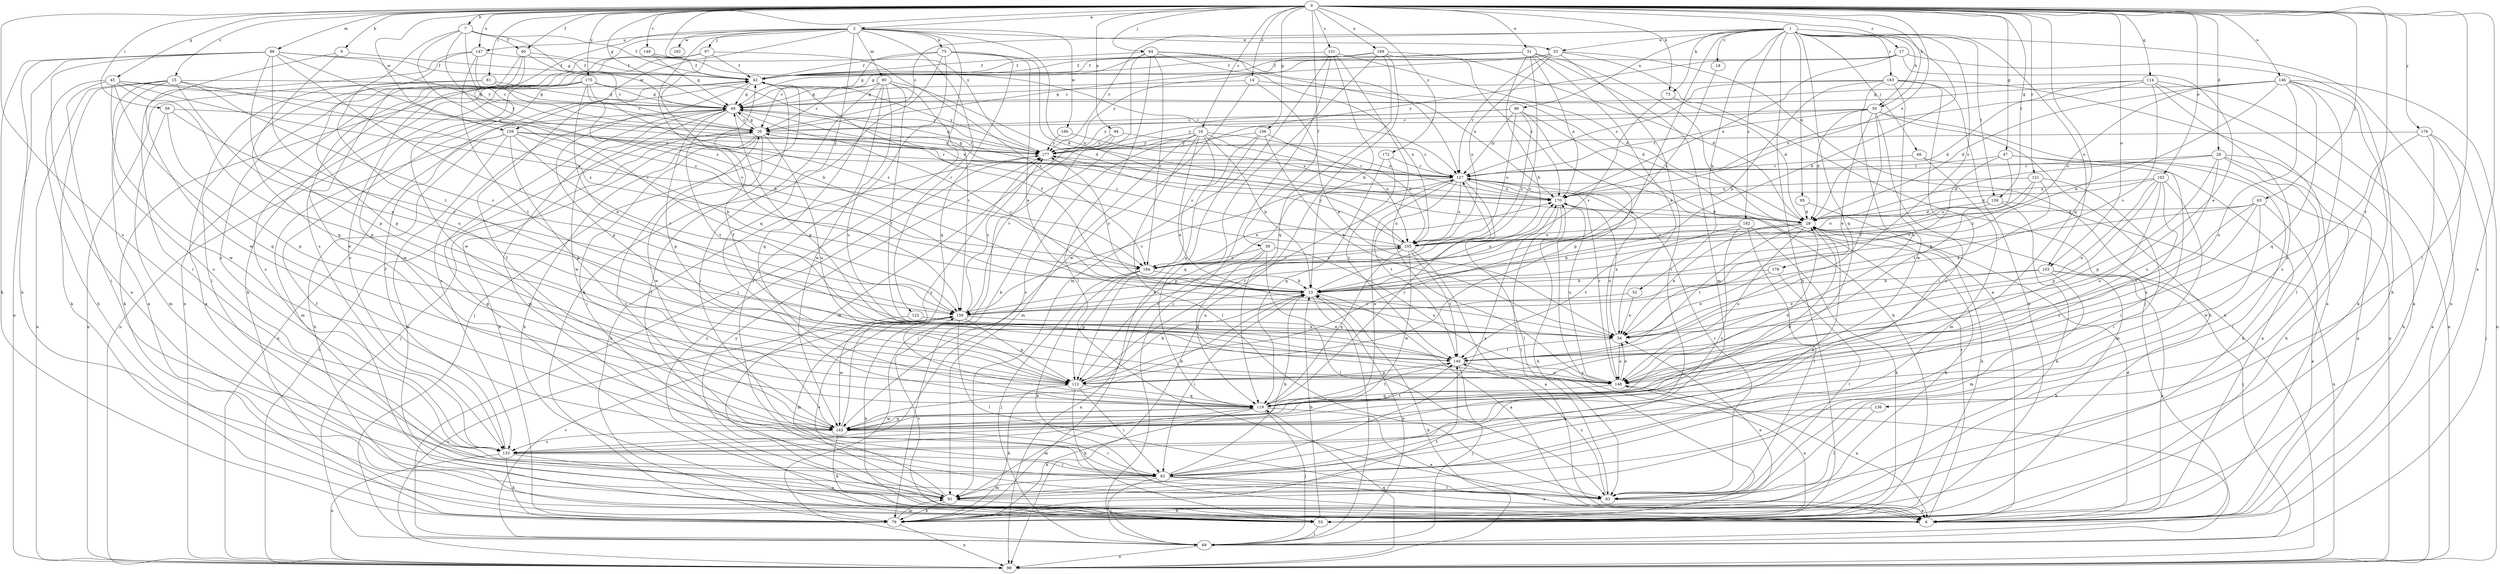 strict digraph  {
0;
1;
2;
6;
7;
9;
13;
14;
15;
16;
17;
18;
20;
26;
28;
31;
33;
34;
39;
40;
42;
45;
47;
49;
50;
52;
55;
59;
62;
63;
64;
66;
67;
69;
73;
75;
76;
81;
83;
86;
90;
91;
94;
95;
96;
98;
102;
103;
105;
106;
112;
114;
119;
121;
122;
127;
131;
133;
136;
139;
140;
146;
147;
148;
149;
156;
159;
160;
162;
163;
169;
170;
172;
175;
176;
177;
178;
182;
183;
184;
0 -> 2  [label=a];
0 -> 6  [label=a];
0 -> 7  [label=b];
0 -> 9  [label=b];
0 -> 14  [label=c];
0 -> 15  [label=c];
0 -> 16  [label=c];
0 -> 17  [label=c];
0 -> 26  [label=d];
0 -> 31  [label=e];
0 -> 39  [label=f];
0 -> 40  [label=f];
0 -> 45  [label=g];
0 -> 47  [label=g];
0 -> 49  [label=g];
0 -> 50  [label=h];
0 -> 59  [label=i];
0 -> 63  [label=j];
0 -> 64  [label=j];
0 -> 73  [label=k];
0 -> 81  [label=l];
0 -> 83  [label=l];
0 -> 86  [label=m];
0 -> 94  [label=n];
0 -> 102  [label=o];
0 -> 103  [label=o];
0 -> 106  [label=p];
0 -> 114  [label=q];
0 -> 119  [label=q];
0 -> 121  [label=r];
0 -> 131  [label=s];
0 -> 133  [label=s];
0 -> 136  [label=t];
0 -> 139  [label=t];
0 -> 146  [label=u];
0 -> 147  [label=u];
0 -> 149  [label=v];
0 -> 159  [label=w];
0 -> 169  [label=x];
0 -> 170  [label=x];
0 -> 172  [label=y];
0 -> 175  [label=y];
0 -> 176  [label=y];
0 -> 177  [label=y];
1 -> 13  [label=b];
1 -> 18  [label=c];
1 -> 20  [label=c];
1 -> 33  [label=e];
1 -> 50  [label=h];
1 -> 52  [label=h];
1 -> 55  [label=h];
1 -> 66  [label=j];
1 -> 73  [label=k];
1 -> 95  [label=n];
1 -> 96  [label=n];
1 -> 98  [label=n];
1 -> 103  [label=o];
1 -> 112  [label=p];
1 -> 119  [label=q];
1 -> 139  [label=t];
1 -> 177  [label=y];
1 -> 178  [label=z];
1 -> 182  [label=z];
1 -> 183  [label=z];
2 -> 33  [label=e];
2 -> 67  [label=j];
2 -> 69  [label=j];
2 -> 75  [label=k];
2 -> 90  [label=m];
2 -> 98  [label=n];
2 -> 105  [label=o];
2 -> 119  [label=q];
2 -> 122  [label=r];
2 -> 133  [label=s];
2 -> 147  [label=u];
2 -> 156  [label=v];
2 -> 159  [label=w];
2 -> 160  [label=w];
2 -> 162  [label=w];
6 -> 28  [label=d];
6 -> 127  [label=r];
6 -> 177  [label=y];
7 -> 40  [label=f];
7 -> 42  [label=f];
7 -> 49  [label=g];
7 -> 140  [label=t];
7 -> 156  [label=v];
7 -> 177  [label=y];
7 -> 184  [label=z];
9 -> 42  [label=f];
9 -> 119  [label=q];
9 -> 163  [label=w];
13 -> 6  [label=a];
13 -> 20  [label=c];
13 -> 42  [label=f];
13 -> 62  [label=i];
13 -> 69  [label=j];
13 -> 156  [label=v];
13 -> 170  [label=x];
13 -> 177  [label=y];
14 -> 28  [label=d];
14 -> 34  [label=e];
14 -> 49  [label=g];
14 -> 163  [label=w];
15 -> 6  [label=a];
15 -> 34  [label=e];
15 -> 49  [label=g];
15 -> 76  [label=k];
15 -> 98  [label=n];
15 -> 133  [label=s];
15 -> 156  [label=v];
15 -> 184  [label=z];
16 -> 13  [label=b];
16 -> 34  [label=e];
16 -> 83  [label=l];
16 -> 91  [label=m];
16 -> 105  [label=o];
16 -> 133  [label=s];
16 -> 156  [label=v];
16 -> 170  [label=x];
16 -> 177  [label=y];
16 -> 184  [label=z];
17 -> 34  [label=e];
17 -> 42  [label=f];
17 -> 55  [label=h];
17 -> 170  [label=x];
17 -> 177  [label=y];
18 -> 184  [label=z];
20 -> 49  [label=g];
20 -> 55  [label=h];
20 -> 62  [label=i];
20 -> 69  [label=j];
20 -> 76  [label=k];
20 -> 148  [label=u];
20 -> 163  [label=w];
20 -> 177  [label=y];
26 -> 6  [label=a];
26 -> 28  [label=d];
26 -> 55  [label=h];
26 -> 76  [label=k];
26 -> 112  [label=p];
26 -> 127  [label=r];
26 -> 148  [label=u];
28 -> 13  [label=b];
28 -> 34  [label=e];
28 -> 69  [label=j];
28 -> 76  [label=k];
28 -> 105  [label=o];
28 -> 140  [label=t];
28 -> 148  [label=u];
31 -> 6  [label=a];
31 -> 13  [label=b];
31 -> 20  [label=c];
31 -> 34  [label=e];
31 -> 42  [label=f];
31 -> 91  [label=m];
31 -> 156  [label=v];
31 -> 170  [label=x];
33 -> 42  [label=f];
33 -> 62  [label=i];
33 -> 69  [label=j];
33 -> 98  [label=n];
33 -> 105  [label=o];
33 -> 127  [label=r];
33 -> 177  [label=y];
34 -> 140  [label=t];
34 -> 148  [label=u];
34 -> 170  [label=x];
39 -> 83  [label=l];
39 -> 98  [label=n];
39 -> 119  [label=q];
39 -> 148  [label=u];
39 -> 184  [label=z];
40 -> 20  [label=c];
40 -> 42  [label=f];
40 -> 83  [label=l];
40 -> 133  [label=s];
40 -> 163  [label=w];
42 -> 49  [label=g];
42 -> 69  [label=j];
42 -> 112  [label=p];
42 -> 177  [label=y];
45 -> 49  [label=g];
45 -> 55  [label=h];
45 -> 62  [label=i];
45 -> 105  [label=o];
45 -> 112  [label=p];
45 -> 119  [label=q];
45 -> 163  [label=w];
45 -> 170  [label=x];
47 -> 62  [label=i];
47 -> 83  [label=l];
47 -> 127  [label=r];
47 -> 140  [label=t];
47 -> 156  [label=v];
49 -> 20  [label=c];
49 -> 91  [label=m];
49 -> 98  [label=n];
49 -> 112  [label=p];
49 -> 127  [label=r];
49 -> 133  [label=s];
49 -> 140  [label=t];
49 -> 163  [label=w];
49 -> 170  [label=x];
50 -> 20  [label=c];
50 -> 28  [label=d];
50 -> 34  [label=e];
50 -> 55  [label=h];
50 -> 98  [label=n];
50 -> 127  [label=r];
50 -> 133  [label=s];
50 -> 140  [label=t];
50 -> 177  [label=y];
52 -> 34  [label=e];
52 -> 156  [label=v];
55 -> 13  [label=b];
55 -> 42  [label=f];
55 -> 69  [label=j];
55 -> 148  [label=u];
55 -> 156  [label=v];
55 -> 177  [label=y];
59 -> 20  [label=c];
59 -> 91  [label=m];
59 -> 112  [label=p];
59 -> 156  [label=v];
62 -> 6  [label=a];
62 -> 13  [label=b];
62 -> 20  [label=c];
62 -> 28  [label=d];
62 -> 69  [label=j];
62 -> 83  [label=l];
62 -> 91  [label=m];
62 -> 170  [label=x];
63 -> 6  [label=a];
63 -> 13  [label=b];
63 -> 28  [label=d];
63 -> 140  [label=t];
63 -> 148  [label=u];
63 -> 163  [label=w];
64 -> 42  [label=f];
64 -> 49  [label=g];
64 -> 76  [label=k];
64 -> 83  [label=l];
64 -> 105  [label=o];
64 -> 127  [label=r];
64 -> 170  [label=x];
64 -> 184  [label=z];
66 -> 6  [label=a];
66 -> 91  [label=m];
66 -> 127  [label=r];
67 -> 13  [label=b];
67 -> 42  [label=f];
67 -> 76  [label=k];
67 -> 133  [label=s];
67 -> 163  [label=w];
67 -> 184  [label=z];
69 -> 13  [label=b];
69 -> 98  [label=n];
69 -> 156  [label=v];
69 -> 170  [label=x];
73 -> 28  [label=d];
73 -> 156  [label=v];
75 -> 20  [label=c];
75 -> 28  [label=d];
75 -> 34  [label=e];
75 -> 42  [label=f];
75 -> 76  [label=k];
75 -> 83  [label=l];
75 -> 119  [label=q];
76 -> 34  [label=e];
76 -> 91  [label=m];
76 -> 98  [label=n];
76 -> 140  [label=t];
81 -> 6  [label=a];
81 -> 20  [label=c];
81 -> 49  [label=g];
81 -> 98  [label=n];
83 -> 6  [label=a];
83 -> 42  [label=f];
83 -> 127  [label=r];
83 -> 140  [label=t];
86 -> 6  [label=a];
86 -> 42  [label=f];
86 -> 55  [label=h];
86 -> 76  [label=k];
86 -> 98  [label=n];
86 -> 112  [label=p];
86 -> 148  [label=u];
86 -> 156  [label=v];
86 -> 177  [label=y];
86 -> 184  [label=z];
90 -> 20  [label=c];
90 -> 28  [label=d];
90 -> 49  [label=g];
90 -> 62  [label=i];
90 -> 119  [label=q];
90 -> 140  [label=t];
90 -> 148  [label=u];
90 -> 156  [label=v];
90 -> 163  [label=w];
91 -> 49  [label=g];
91 -> 55  [label=h];
91 -> 76  [label=k];
91 -> 156  [label=v];
94 -> 69  [label=j];
94 -> 91  [label=m];
94 -> 127  [label=r];
94 -> 177  [label=y];
95 -> 28  [label=d];
95 -> 55  [label=h];
96 -> 20  [label=c];
96 -> 55  [label=h];
96 -> 105  [label=o];
96 -> 112  [label=p];
96 -> 127  [label=r];
96 -> 177  [label=y];
96 -> 184  [label=z];
98 -> 13  [label=b];
98 -> 20  [label=c];
98 -> 119  [label=q];
98 -> 156  [label=v];
102 -> 28  [label=d];
102 -> 34  [label=e];
102 -> 91  [label=m];
102 -> 112  [label=p];
102 -> 133  [label=s];
102 -> 148  [label=u];
102 -> 170  [label=x];
103 -> 6  [label=a];
103 -> 13  [label=b];
103 -> 34  [label=e];
103 -> 76  [label=k];
103 -> 91  [label=m];
105 -> 6  [label=a];
105 -> 20  [label=c];
105 -> 119  [label=q];
105 -> 140  [label=t];
105 -> 163  [label=w];
105 -> 177  [label=y];
105 -> 184  [label=z];
106 -> 34  [label=e];
106 -> 105  [label=o];
106 -> 112  [label=p];
106 -> 119  [label=q];
106 -> 177  [label=y];
112 -> 13  [label=b];
112 -> 55  [label=h];
112 -> 62  [label=i];
112 -> 76  [label=k];
112 -> 119  [label=q];
112 -> 127  [label=r];
114 -> 6  [label=a];
114 -> 28  [label=d];
114 -> 49  [label=g];
114 -> 98  [label=n];
114 -> 133  [label=s];
114 -> 156  [label=v];
114 -> 170  [label=x];
119 -> 6  [label=a];
119 -> 28  [label=d];
119 -> 69  [label=j];
119 -> 76  [label=k];
119 -> 91  [label=m];
119 -> 127  [label=r];
119 -> 140  [label=t];
119 -> 163  [label=w];
121 -> 34  [label=e];
121 -> 62  [label=i];
121 -> 105  [label=o];
121 -> 170  [label=x];
121 -> 184  [label=z];
122 -> 34  [label=e];
122 -> 163  [label=w];
127 -> 49  [label=g];
127 -> 83  [label=l];
127 -> 105  [label=o];
127 -> 112  [label=p];
127 -> 140  [label=t];
127 -> 148  [label=u];
127 -> 156  [label=v];
127 -> 163  [label=w];
127 -> 170  [label=x];
131 -> 13  [label=b];
131 -> 28  [label=d];
131 -> 42  [label=f];
131 -> 69  [label=j];
131 -> 91  [label=m];
131 -> 148  [label=u];
133 -> 6  [label=a];
133 -> 42  [label=f];
133 -> 62  [label=i];
133 -> 76  [label=k];
133 -> 98  [label=n];
136 -> 83  [label=l];
136 -> 163  [label=w];
139 -> 28  [label=d];
139 -> 76  [label=k];
139 -> 98  [label=n];
139 -> 105  [label=o];
140 -> 49  [label=g];
140 -> 69  [label=j];
140 -> 112  [label=p];
140 -> 148  [label=u];
146 -> 13  [label=b];
146 -> 28  [label=d];
146 -> 49  [label=g];
146 -> 76  [label=k];
146 -> 83  [label=l];
146 -> 98  [label=n];
146 -> 105  [label=o];
146 -> 119  [label=q];
146 -> 148  [label=u];
147 -> 20  [label=c];
147 -> 42  [label=f];
147 -> 62  [label=i];
147 -> 112  [label=p];
147 -> 140  [label=t];
148 -> 6  [label=a];
148 -> 34  [label=e];
148 -> 42  [label=f];
148 -> 119  [label=q];
148 -> 127  [label=r];
149 -> 42  [label=f];
149 -> 49  [label=g];
149 -> 127  [label=r];
156 -> 34  [label=e];
156 -> 55  [label=h];
156 -> 83  [label=l];
156 -> 91  [label=m];
156 -> 112  [label=p];
156 -> 177  [label=y];
159 -> 6  [label=a];
159 -> 13  [label=b];
159 -> 55  [label=h];
159 -> 91  [label=m];
159 -> 112  [label=p];
159 -> 127  [label=r];
159 -> 156  [label=v];
159 -> 177  [label=y];
160 -> 170  [label=x];
160 -> 177  [label=y];
163 -> 13  [label=b];
163 -> 28  [label=d];
163 -> 42  [label=f];
163 -> 55  [label=h];
163 -> 62  [label=i];
163 -> 119  [label=q];
163 -> 133  [label=s];
163 -> 140  [label=t];
163 -> 177  [label=y];
169 -> 28  [label=d];
169 -> 42  [label=f];
169 -> 49  [label=g];
169 -> 76  [label=k];
169 -> 98  [label=n];
169 -> 119  [label=q];
169 -> 170  [label=x];
170 -> 28  [label=d];
170 -> 55  [label=h];
170 -> 83  [label=l];
170 -> 148  [label=u];
172 -> 119  [label=q];
172 -> 127  [label=r];
172 -> 140  [label=t];
175 -> 13  [label=b];
175 -> 34  [label=e];
175 -> 49  [label=g];
175 -> 76  [label=k];
175 -> 98  [label=n];
175 -> 133  [label=s];
175 -> 163  [label=w];
175 -> 177  [label=y];
175 -> 184  [label=z];
176 -> 6  [label=a];
176 -> 55  [label=h];
176 -> 69  [label=j];
176 -> 148  [label=u];
176 -> 177  [label=y];
177 -> 49  [label=g];
177 -> 76  [label=k];
177 -> 127  [label=r];
178 -> 13  [label=b];
178 -> 34  [label=e];
178 -> 83  [label=l];
182 -> 55  [label=h];
182 -> 83  [label=l];
182 -> 105  [label=o];
182 -> 133  [label=s];
182 -> 140  [label=t];
183 -> 6  [label=a];
183 -> 13  [label=b];
183 -> 49  [label=g];
183 -> 55  [label=h];
183 -> 62  [label=i];
183 -> 148  [label=u];
183 -> 163  [label=w];
183 -> 127  [label=s];
184 -> 6  [label=a];
184 -> 13  [label=b];
184 -> 69  [label=j];
184 -> 105  [label=o];
184 -> 112  [label=p];
184 -> 170  [label=x];
}
